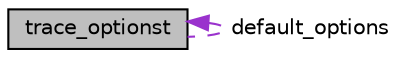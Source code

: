 digraph "trace_optionst"
{
 // LATEX_PDF_SIZE
  bgcolor="transparent";
  edge [fontname="Helvetica",fontsize="10",labelfontname="Helvetica",labelfontsize="10"];
  node [fontname="Helvetica",fontsize="10",shape=record];
  Node1 [label="trace_optionst",height=0.2,width=0.4,color="black", fillcolor="grey75", style="filled", fontcolor="black",tooltip="Options for printing the trace using show_goto_trace."];
  Node1 -> Node1 [dir="back",color="darkorchid3",fontsize="10",style="dashed",label=" default_options" ,fontname="Helvetica"];
}
